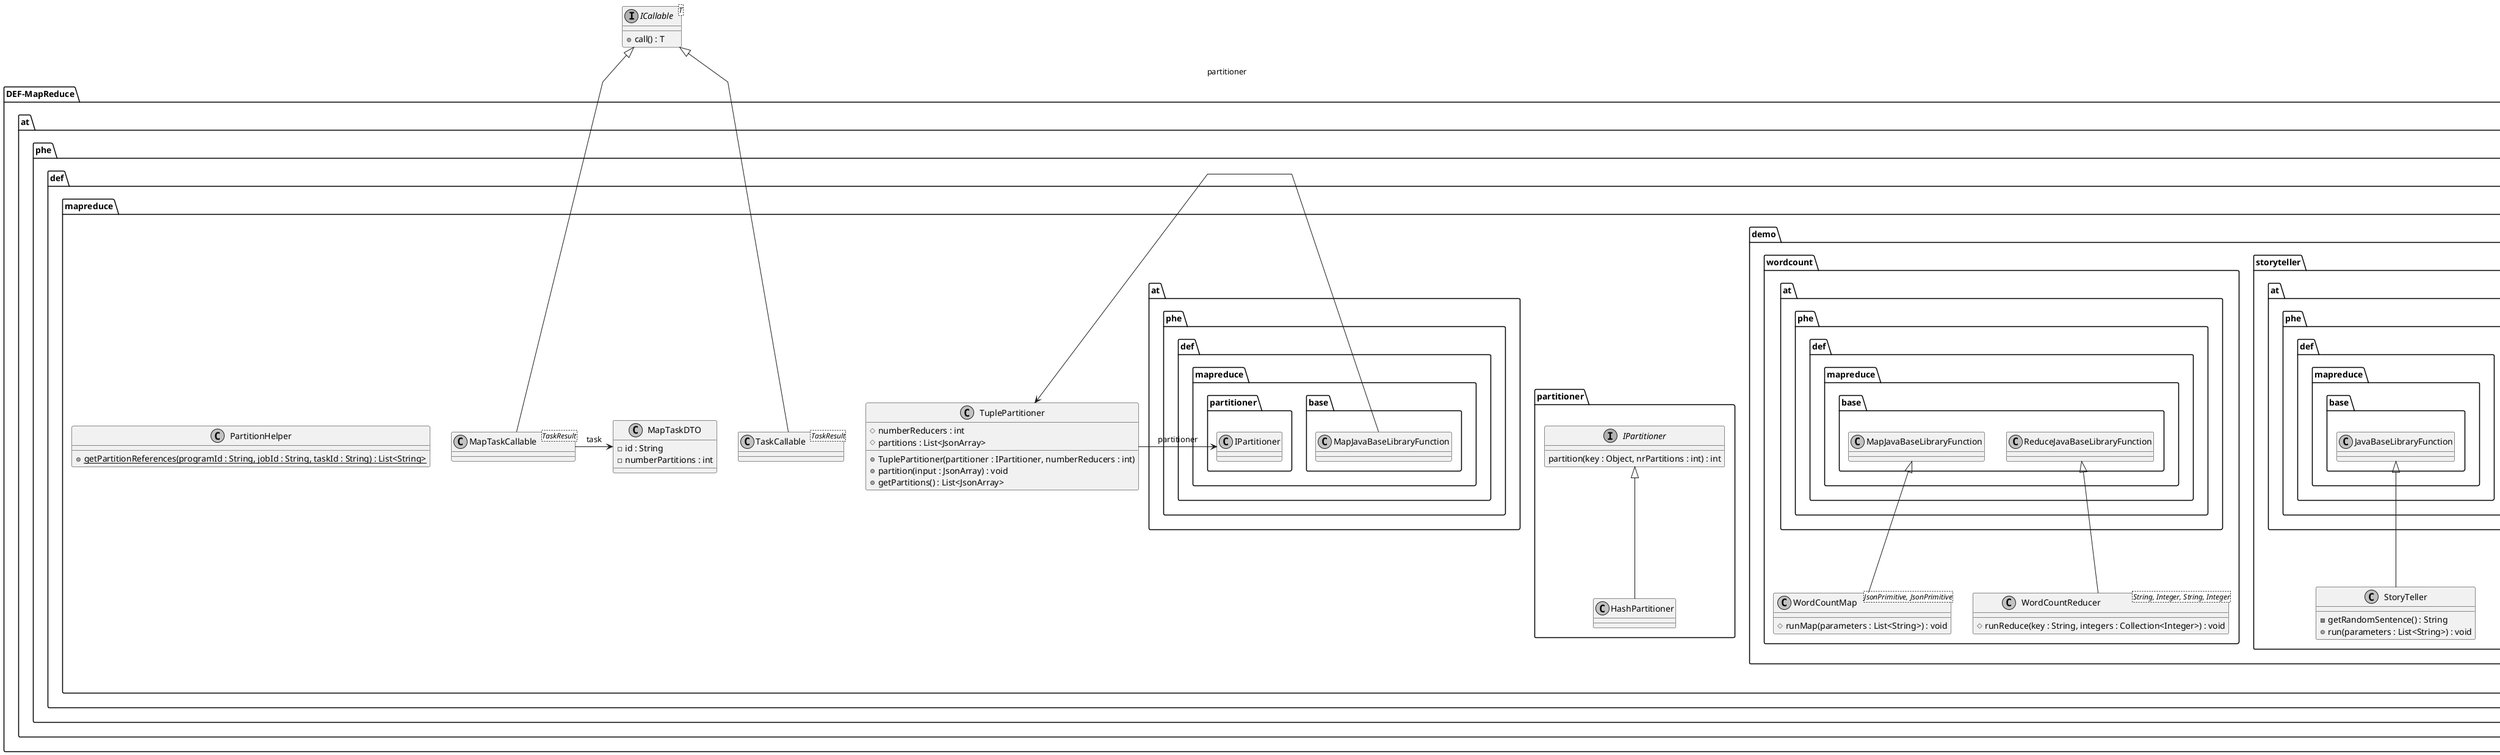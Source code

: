 @startuml

skinparam monochrome true
'skinparam style strictuml
skinparam linetype polyline

'page 2x1

interface ICallable<T> {
    +call() : T
}

package DEF-MapReduce {
    namespace at.phe.def.mapreduce {

        namespace base {
            abstract class MapJavaBaseLibraryFunction<Key, Value> {
                #result : JsonArray
                #numberPartitions : int
                +run(parameters : List<String>) : void
                #emit(key : Key, value : Value) : void
                #partition(value : JsonArray) : List<JsonArray>
                #writePartition(partition : JsonArray) : String
                #{abstract} runMap(parameters : List<String>) : void
            }

            abstract class ReduceJavaBaseLibraryFunction<Key, Value, KeyOut, ValueOut> {
                #result : HashMap<KeyOut, ValueOut>
                +ReduceJavaBaseLibraryFunction(keyClass : Class<Key>, valueClass : Class<Value>)
                +run(parameters : List<String>) : void
                #emit(key : KeyOut, value : ValueOut) : void
                #{abstract} runReduce(key : Key, values : Collection<Value>) : void
            }

            abstract class JavaBaseLibraryFunction {
                +run() : void
                +{abstract} run(parameters : List<String>) : void
            }

            JavaBaseLibraryFunction <|-- MapJavaBaseLibraryFunction
            JavaBaseLibraryFunction <|-- ReduceJavaBaseLibraryFunction
        }

        namespace demo {
            namespace storyteller {
                class StoryTeller {
                    -getRandomSentence() : String
                    +run(parameters : List<String>) : void
                }
                at.phe.def.mapreduce.base.JavaBaseLibraryFunction <|-- StoryTeller
            }

            namespace wordcount {
                class WordCountMap<JsonPrimitive, JsonPrimitive> {
                    #runMap(parameters : List<String>) : void
                }
                class WordCountReducer<String, Integer, String, Integer> {
                    #runReduce(key : String, integers : Collection<Integer>) : void
                }

                at.phe.def.mapreduce.base.MapJavaBaseLibraryFunction <|-- WordCountMap
                at.phe.def.mapreduce.base.ReduceJavaBaseLibraryFunction <|-- WordCountReducer
            }
        }

        namespace partitioner {
            interface IPartitioner {
                partition(key : Object, nrPartitions : int) : int
            }
            class HashPartitioner

            IPartitioner <|-- HashPartitioner
        }

        class MapTaskCallable<TaskResult>
        class TaskCallable<TaskResult>

        class MapTaskDTO {
            -id : String
            -numberPartitions : int
        }

        class PartitionHelper {
            +{static} getPartitionReferences(programId : String, jobId : String, taskId : String) : List<String>
        }
        class TuplePartitioner {
            #numberReducers : int
            #partitions : List<JsonArray>
            +TuplePartitioner(partitioner : IPartitioner, numberReducers : int)
            +partition(input : JsonArray) : void
            +getPartitions() : List<JsonArray>
        }

        at.phe.def.mapreduce.base.MapJavaBaseLibraryFunction -> TuplePartitioner : partitioner

        at.phe.def.mapreduce.partitioner.IPartitioner <- TuplePartitioner : partitioner

        .ICallable <|-- MapTaskCallable
        .ICallable <|-- TaskCallable

        MapTaskDTO <- MapTaskCallable : task
    }
}

newpage
skinparam monochrome true
'skinparam style strictuml
skinparam linetype polyline

interface ICallable<T> {
    +call() : T
}

package DEF-Commons {
    namespace at.enfilo.def.prototype1.commons {
        class PersistenceHandler {
            + {abstract} writeResource(pId : String, jId : String, key : String, value : String) : void
            + {abstract} readResource(pId : String, jId : String, key : String) : String
        }

        namespace remote {
            class TaskDTO {
                -programId : String
                -jobId : String
                -libFunctionId : String
                -id : String
                -inParameters : List<String>
            }
        }
    }
}


package DEF-WorkerAPI {
    namespace at.enfilo.def.prototype1.workerapi {
        abstract class JavaBaseLibraryFunction {
            #inParameters : List<String>
            +getResult() : String
            +{abstract} run() : void
            +{static} main(args : String[]) : void
            #setResult(result : <T>)
            #writeJobResource(value : <T>, resource : String) : void
        }

        at.enfilo.def.prototype1.commons.PersistenceHandler <- JavaBaseLibraryFunction : persistenceHandler
    }
}

package DEF-WorkerModule {
    namespace at.enfilo.def.prototype1.workermodule {
        class DispatcherClient {
            +runTask(task : TaskDTO) : TaskResult
        }
    }
}

package DEF-Domain {
    namespace at.enfilo.def.prototype1.domain {
        class Task
    }
}

package DEF-MapReduce {
    namespace at.phe.def.mapreduce {

        namespace base {

            abstract class JavaBaseLibraryFunction {
                +run() : void
                +{abstract} run(parameters : List<String>) : void
            }

            JavaBaseLibraryFunction <|-- MapJavaBaseLibraryFunction
            JavaBaseLibraryFunction <|-- ReduceJavaBaseLibraryFunction
            at.enfilo.def.prototype1.workerapi.JavaBaseLibraryFunction <|-- JavaBaseLibraryFunction
        }


        class MapTaskCallable<TaskResult>
        class TaskCallable<TaskResult>

        class MapTaskDTO {
        }


        .ICallable <|-- MapTaskCallable
        .ICallable <|-- TaskCallable


        at.enfilo.def.prototype1.workermodule.DispatcherClient <- MapTaskCallable : dispatcher
        at.enfilo.def.prototype1.commons.PersistenceHandler <- MapTaskCallable : persistenceHandler

        at.enfilo.def.prototype1.commons.remote.TaskDTO <- MapTaskDTO : appTask
        at.enfilo.def.prototype1.commons.remote.TaskDTO <- MapTaskDTO : mapTask
        MapTaskDTO <- MapTaskCallable : task

        at.enfilo.def.prototype1.workermodule.DispatcherClient <- TaskCallable : dispatcher
        at.enfilo.def.prototype1.domain.Task <- TaskCallable : task
    }
}


@enduml